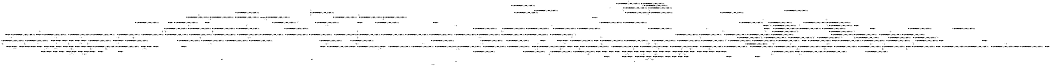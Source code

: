 digraph BCG {
size = "7, 10.5";
center = TRUE;
node [shape = circle];
0 [peripheries = 2];
0 -> 1 [label = "EX !0 !ATOMIC_EXCH_BRANCH (1, +1, TRUE, +1, 1, FALSE) !:0:1:2:"];
0 -> 2 [label = "EX !1 !ATOMIC_EXCH_BRANCH (1, +0, TRUE, +0, 1, TRUE) !:0:1:2:"];
0 -> 3 [label = "EX !2 !ATOMIC_EXCH_BRANCH (1, +1, TRUE, +0, 3, TRUE) !:0:1:2:"];
0 -> 4 [label = "EX !0 !ATOMIC_EXCH_BRANCH (1, +1, TRUE, +1, 1, FALSE) !:0:1:2:"];
1 -> 5 [label = "EX !2 !ATOMIC_EXCH_BRANCH (1, +1, TRUE, +0, 3, FALSE) !:0:1:2:"];
2 -> 6 [label = "EX !0 !ATOMIC_EXCH_BRANCH (1, +1, TRUE, +1, 1, FALSE) !:0:1:2:"];
2 -> 7 [label = "EX !2 !ATOMIC_EXCH_BRANCH (1, +1, TRUE, +0, 3, TRUE) !:0:1:2:"];
2 -> 8 [label = "EX !0 !ATOMIC_EXCH_BRANCH (1, +1, TRUE, +1, 1, FALSE) !:0:1:2:"];
2 -> 2 [label = "EX !1 !ATOMIC_EXCH_BRANCH (1, +0, TRUE, +0, 1, TRUE) !:0:1:2:"];
3 -> 9 [label = "EX !0 !ATOMIC_EXCH_BRANCH (1, +1, TRUE, +1, 1, TRUE) !:0:1:2:"];
3 -> 10 [label = "TERMINATE !2"];
3 -> 11 [label = "EX !1 !ATOMIC_EXCH_BRANCH (1, +0, TRUE, +0, 1, FALSE) !:0:1:2:"];
3 -> 12 [label = "EX !0 !ATOMIC_EXCH_BRANCH (1, +1, TRUE, +1, 1, TRUE) !:0:1:2:"];
4 -> 5 [label = "EX !2 !ATOMIC_EXCH_BRANCH (1, +1, TRUE, +0, 3, FALSE) !:0:1:2:"];
4 -> 13 [label = "TERMINATE !0"];
4 -> 14 [label = "EX !1 !ATOMIC_EXCH_BRANCH (1, +0, TRUE, +0, 1, FALSE) !:0:1:2:"];
4 -> 15 [label = "EX !2 !ATOMIC_EXCH_BRANCH (1, +1, TRUE, +0, 3, FALSE) !:0:1:2:"];
5 -> 16 [label = "EX !2 !ATOMIC_EXCH_BRANCH (1, +0, FALSE, +1, 1, TRUE) !:0:1:2:"];
6 -> 17 [label = "EX !1 !ATOMIC_EXCH_BRANCH (1, +0, TRUE, +0, 1, FALSE) !:0:1:2:"];
7 -> 18 [label = "EX !1 !ATOMIC_EXCH_BRANCH (1, +0, TRUE, +0, 1, FALSE) !:0:1:2:"];
7 -> 19 [label = "TERMINATE !2"];
7 -> 20 [label = "EX !0 !ATOMIC_EXCH_BRANCH (1, +1, TRUE, +1, 1, TRUE) !:0:1:2:"];
7 -> 11 [label = "EX !1 !ATOMIC_EXCH_BRANCH (1, +0, TRUE, +0, 1, FALSE) !:0:1:2:"];
8 -> 17 [label = "EX !1 !ATOMIC_EXCH_BRANCH (1, +0, TRUE, +0, 1, FALSE) !:0:1:2:"];
8 -> 21 [label = "TERMINATE !0"];
8 -> 22 [label = "EX !2 !ATOMIC_EXCH_BRANCH (1, +1, TRUE, +0, 3, FALSE) !:0:1:2:"];
8 -> 14 [label = "EX !1 !ATOMIC_EXCH_BRANCH (1, +0, TRUE, +0, 1, FALSE) !:0:1:2:"];
9 -> 23 [label = "EX !1 !ATOMIC_EXCH_BRANCH (1, +0, TRUE, +0, 1, FALSE) !:0:1:2:"];
10 -> 24 [label = "EX !0 !ATOMIC_EXCH_BRANCH (1, +1, TRUE, +1, 1, TRUE) !:0:1:"];
10 -> 25 [label = "EX !1 !ATOMIC_EXCH_BRANCH (1, +0, TRUE, +0, 1, FALSE) !:0:1:"];
10 -> 26 [label = "EX !0 !ATOMIC_EXCH_BRANCH (1, +1, TRUE, +1, 1, TRUE) !:0:1:"];
11 -> 27 [label = "EX !0 !ATOMIC_EXCH_BRANCH (1, +1, TRUE, +1, 1, FALSE) !:0:1:2:"];
11 -> 28 [label = "TERMINATE !1"];
11 -> 29 [label = "TERMINATE !2"];
11 -> 30 [label = "EX !0 !ATOMIC_EXCH_BRANCH (1, +1, TRUE, +1, 1, FALSE) !:0:1:2:"];
12 -> 23 [label = "EX !1 !ATOMIC_EXCH_BRANCH (1, +0, TRUE, +0, 1, FALSE) !:0:1:2:"];
12 -> 31 [label = "TERMINATE !2"];
12 -> 32 [label = "EX !1 !ATOMIC_EXCH_BRANCH (1, +0, TRUE, +0, 1, FALSE) !:0:1:2:"];
12 -> 12 [label = "EX !0 !ATOMIC_EXCH_BRANCH (1, +1, TRUE, +1, 1, TRUE) !:0:1:2:"];
13 -> 33 [label = "EX !2 !ATOMIC_EXCH_BRANCH (1, +1, TRUE, +0, 3, FALSE) !:1:2:"];
13 -> 34 [label = "EX !1 !ATOMIC_EXCH_BRANCH (1, +0, TRUE, +0, 1, FALSE) !:1:2:"];
13 -> 35 [label = "EX !2 !ATOMIC_EXCH_BRANCH (1, +1, TRUE, +0, 3, FALSE) !:1:2:"];
14 -> 27 [label = "EX !2 !ATOMIC_EXCH_BRANCH (1, +1, TRUE, +0, 3, TRUE) !:0:1:2:"];
14 -> 36 [label = "TERMINATE !1"];
14 -> 37 [label = "TERMINATE !0"];
14 -> 30 [label = "EX !2 !ATOMIC_EXCH_BRANCH (1, +1, TRUE, +0, 3, TRUE) !:0:1:2:"];
15 -> 16 [label = "EX !2 !ATOMIC_EXCH_BRANCH (1, +0, FALSE, +1, 1, TRUE) !:0:1:2:"];
15 -> 38 [label = "TERMINATE !0"];
15 -> 39 [label = "EX !1 !ATOMIC_EXCH_BRANCH (1, +0, TRUE, +0, 1, FALSE) !:0:1:2:"];
15 -> 40 [label = "EX !2 !ATOMIC_EXCH_BRANCH (1, +0, FALSE, +1, 1, TRUE) !:0:1:2:"];
16 -> 41 [label = "EX !1 !ATOMIC_EXCH_BRANCH (1, +0, TRUE, +0, 1, FALSE) !:0:1:2:"];
17 -> 27 [label = "EX !2 !ATOMIC_EXCH_BRANCH (1, +1, TRUE, +0, 3, TRUE) !:0:1:2:"];
18 -> 27 [label = "EX !0 !ATOMIC_EXCH_BRANCH (1, +1, TRUE, +1, 1, FALSE) !:0:1:2:"];
19 -> 42 [label = "EX !1 !ATOMIC_EXCH_BRANCH (1, +0, TRUE, +0, 1, FALSE) !:0:1:"];
19 -> 43 [label = "EX !0 !ATOMIC_EXCH_BRANCH (1, +1, TRUE, +1, 1, TRUE) !:0:1:"];
19 -> 25 [label = "EX !1 !ATOMIC_EXCH_BRANCH (1, +0, TRUE, +0, 1, FALSE) !:0:1:"];
20 -> 23 [label = "EX !1 !ATOMIC_EXCH_BRANCH (1, +0, TRUE, +0, 1, FALSE) !:0:1:2:"];
20 -> 44 [label = "TERMINATE !2"];
20 -> 32 [label = "EX !1 !ATOMIC_EXCH_BRANCH (1, +0, TRUE, +0, 1, FALSE) !:0:1:2:"];
20 -> 20 [label = "EX !0 !ATOMIC_EXCH_BRANCH (1, +1, TRUE, +1, 1, TRUE) !:0:1:2:"];
21 -> 45 [label = "EX !1 !ATOMIC_EXCH_BRANCH (1, +0, TRUE, +0, 1, FALSE) !:1:2:"];
21 -> 46 [label = "EX !2 !ATOMIC_EXCH_BRANCH (1, +1, TRUE, +0, 3, FALSE) !:1:2:"];
21 -> 34 [label = "EX !1 !ATOMIC_EXCH_BRANCH (1, +0, TRUE, +0, 1, FALSE) !:1:2:"];
22 -> 47 [label = "EX !1 !ATOMIC_EXCH_BRANCH (1, +0, TRUE, +0, 1, FALSE) !:0:1:2:"];
22 -> 48 [label = "TERMINATE !0"];
22 -> 49 [label = "EX !2 !ATOMIC_EXCH_BRANCH (1, +0, FALSE, +1, 1, TRUE) !:0:1:2:"];
22 -> 39 [label = "EX !1 !ATOMIC_EXCH_BRANCH (1, +0, TRUE, +0, 1, FALSE) !:0:1:2:"];
23 -> 27 [label = "EX !0 !ATOMIC_EXCH_BRANCH (1, +1, TRUE, +1, 1, FALSE) !:0:1:2:"];
24 -> 50 [label = "EX !1 !ATOMIC_EXCH_BRANCH (1, +0, TRUE, +0, 1, FALSE) !:0:1:"];
25 -> 51 [label = "EX !0 !ATOMIC_EXCH_BRANCH (1, +1, TRUE, +1, 1, FALSE) !:0:1:"];
25 -> 52 [label = "TERMINATE !1"];
25 -> 53 [label = "EX !0 !ATOMIC_EXCH_BRANCH (1, +1, TRUE, +1, 1, FALSE) !:0:1:"];
26 -> 50 [label = "EX !1 !ATOMIC_EXCH_BRANCH (1, +0, TRUE, +0, 1, FALSE) !:0:1:"];
26 -> 54 [label = "EX !1 !ATOMIC_EXCH_BRANCH (1, +0, TRUE, +0, 1, FALSE) !:0:1:"];
26 -> 26 [label = "EX !0 !ATOMIC_EXCH_BRANCH (1, +1, TRUE, +1, 1, TRUE) !:0:1:"];
27 -> 55 [label = "TERMINATE !0"];
28 -> 56 [label = "EX !0 !ATOMIC_EXCH_BRANCH (1, +1, TRUE, +1, 1, FALSE) !:0:2:"];
28 -> 52 [label = "TERMINATE !2"];
28 -> 57 [label = "EX !0 !ATOMIC_EXCH_BRANCH (1, +1, TRUE, +1, 1, FALSE) !:0:2:"];
29 -> 51 [label = "EX !0 !ATOMIC_EXCH_BRANCH (1, +1, TRUE, +1, 1, FALSE) !:0:1:"];
29 -> 52 [label = "TERMINATE !1"];
29 -> 53 [label = "EX !0 !ATOMIC_EXCH_BRANCH (1, +1, TRUE, +1, 1, FALSE) !:0:1:"];
30 -> 55 [label = "TERMINATE !0"];
30 -> 58 [label = "TERMINATE !1"];
30 -> 59 [label = "TERMINATE !2"];
30 -> 60 [label = "TERMINATE !0"];
31 -> 24 [label = "EX !0 !ATOMIC_EXCH_BRANCH (1, +1, TRUE, +1, 1, TRUE) !:0:1:"];
31 -> 54 [label = "EX !1 !ATOMIC_EXCH_BRANCH (1, +0, TRUE, +0, 1, FALSE) !:0:1:"];
31 -> 26 [label = "EX !0 !ATOMIC_EXCH_BRANCH (1, +1, TRUE, +1, 1, TRUE) !:0:1:"];
32 -> 27 [label = "EX !0 !ATOMIC_EXCH_BRANCH (1, +1, TRUE, +1, 1, FALSE) !:0:1:2:"];
32 -> 61 [label = "TERMINATE !1"];
32 -> 62 [label = "TERMINATE !2"];
32 -> 30 [label = "EX !0 !ATOMIC_EXCH_BRANCH (1, +1, TRUE, +1, 1, FALSE) !:0:1:2:"];
33 -> 63 [label = "EX !2 !ATOMIC_EXCH_BRANCH (1, +0, FALSE, +1, 1, TRUE) !:1:2:"];
34 -> 64 [label = "EX !2 !ATOMIC_EXCH_BRANCH (1, +1, TRUE, +0, 3, TRUE) !:1:2:"];
34 -> 65 [label = "TERMINATE !1"];
34 -> 66 [label = "EX !2 !ATOMIC_EXCH_BRANCH (1, +1, TRUE, +0, 3, TRUE) !:1:2:"];
35 -> 63 [label = "EX !2 !ATOMIC_EXCH_BRANCH (1, +0, FALSE, +1, 1, TRUE) !:1:2:"];
35 -> 67 [label = "EX !1 !ATOMIC_EXCH_BRANCH (1, +0, TRUE, +0, 1, FALSE) !:1:2:"];
35 -> 68 [label = "EX !2 !ATOMIC_EXCH_BRANCH (1, +0, FALSE, +1, 1, TRUE) !:1:2:"];
36 -> 56 [label = "EX !2 !ATOMIC_EXCH_BRANCH (1, +1, TRUE, +0, 3, TRUE) !:0:2:"];
36 -> 65 [label = "TERMINATE !0"];
36 -> 57 [label = "EX !2 !ATOMIC_EXCH_BRANCH (1, +1, TRUE, +0, 3, TRUE) !:0:2:"];
37 -> 64 [label = "EX !2 !ATOMIC_EXCH_BRANCH (1, +1, TRUE, +0, 3, TRUE) !:1:2:"];
37 -> 65 [label = "TERMINATE !1"];
37 -> 66 [label = "EX !2 !ATOMIC_EXCH_BRANCH (1, +1, TRUE, +0, 3, TRUE) !:1:2:"];
38 -> 63 [label = "EX !2 !ATOMIC_EXCH_BRANCH (1, +0, FALSE, +1, 1, TRUE) !:1:2:"];
38 -> 67 [label = "EX !1 !ATOMIC_EXCH_BRANCH (1, +0, TRUE, +0, 1, FALSE) !:1:2:"];
38 -> 68 [label = "EX !2 !ATOMIC_EXCH_BRANCH (1, +0, FALSE, +1, 1, TRUE) !:1:2:"];
39 -> 69 [label = "EX !2 !ATOMIC_EXCH_BRANCH (1, +0, FALSE, +1, 1, FALSE) !:0:1:2:"];
39 -> 70 [label = "TERMINATE !1"];
39 -> 71 [label = "TERMINATE !0"];
39 -> 72 [label = "EX !2 !ATOMIC_EXCH_BRANCH (1, +0, FALSE, +1, 1, FALSE) !:0:1:2:"];
40 -> 41 [label = "EX !1 !ATOMIC_EXCH_BRANCH (1, +0, TRUE, +0, 1, FALSE) !:0:1:2:"];
40 -> 73 [label = "TERMINATE !0"];
40 -> 74 [label = "EX !1 !ATOMIC_EXCH_BRANCH (1, +0, TRUE, +0, 1, FALSE) !:0:1:2:"];
40 -> 15 [label = "EX !2 !ATOMIC_EXCH_BRANCH (1, +1, TRUE, +0, 3, FALSE) !:0:1:2:"];
41 -> 27 [label = "EX !2 !ATOMIC_EXCH_BRANCH (1, +1, TRUE, +0, 3, TRUE) !:0:1:2:"];
42 -> 51 [label = "EX !0 !ATOMIC_EXCH_BRANCH (1, +1, TRUE, +1, 1, FALSE) !:0:1:"];
43 -> 50 [label = "EX !1 !ATOMIC_EXCH_BRANCH (1, +0, TRUE, +0, 1, FALSE) !:0:1:"];
43 -> 54 [label = "EX !1 !ATOMIC_EXCH_BRANCH (1, +0, TRUE, +0, 1, FALSE) !:0:1:"];
43 -> 43 [label = "EX !0 !ATOMIC_EXCH_BRANCH (1, +1, TRUE, +1, 1, TRUE) !:0:1:"];
44 -> 75 [label = "EX !0 !ATOMIC_EXCH_BRANCH (1, +1, TRUE, +1, 1, TRUE) !:0:1:"];
44 -> 54 [label = "EX !1 !ATOMIC_EXCH_BRANCH (1, +0, TRUE, +0, 1, FALSE) !:0:1:"];
44 -> 43 [label = "EX !0 !ATOMIC_EXCH_BRANCH (1, +1, TRUE, +1, 1, TRUE) !:0:1:"];
45 -> 64 [label = "EX !2 !ATOMIC_EXCH_BRANCH (1, +1, TRUE, +0, 3, TRUE) !:1:2:"];
46 -> 76 [label = "EX !1 !ATOMIC_EXCH_BRANCH (1, +0, TRUE, +0, 1, FALSE) !:1:2:"];
46 -> 77 [label = "EX !2 !ATOMIC_EXCH_BRANCH (1, +0, FALSE, +1, 1, TRUE) !:1:2:"];
46 -> 67 [label = "EX !1 !ATOMIC_EXCH_BRANCH (1, +0, TRUE, +0, 1, FALSE) !:1:2:"];
47 -> 69 [label = "EX !2 !ATOMIC_EXCH_BRANCH (1, +0, FALSE, +1, 1, FALSE) !:0:1:2:"];
48 -> 76 [label = "EX !1 !ATOMIC_EXCH_BRANCH (1, +0, TRUE, +0, 1, FALSE) !:1:2:"];
48 -> 77 [label = "EX !2 !ATOMIC_EXCH_BRANCH (1, +0, FALSE, +1, 1, TRUE) !:1:2:"];
48 -> 67 [label = "EX !1 !ATOMIC_EXCH_BRANCH (1, +0, TRUE, +0, 1, FALSE) !:1:2:"];
49 -> 41 [label = "EX !1 !ATOMIC_EXCH_BRANCH (1, +0, TRUE, +0, 1, FALSE) !:0:1:2:"];
49 -> 78 [label = "TERMINATE !0"];
49 -> 22 [label = "EX !2 !ATOMIC_EXCH_BRANCH (1, +1, TRUE, +0, 3, FALSE) !:0:1:2:"];
49 -> 74 [label = "EX !1 !ATOMIC_EXCH_BRANCH (1, +0, TRUE, +0, 1, FALSE) !:0:1:2:"];
50 -> 51 [label = "EX !0 !ATOMIC_EXCH_BRANCH (1, +1, TRUE, +1, 1, FALSE) !:0:1:"];
51 -> 79 [label = "TERMINATE !0"];
52 -> 80 [label = "EX !0 !ATOMIC_EXCH_BRANCH (1, +1, TRUE, +1, 1, FALSE) !:0:"];
52 -> 81 [label = "EX !0 !ATOMIC_EXCH_BRANCH (1, +1, TRUE, +1, 1, FALSE) !:0:"];
53 -> 79 [label = "TERMINATE !0"];
53 -> 82 [label = "TERMINATE !1"];
53 -> 83 [label = "TERMINATE !0"];
54 -> 51 [label = "EX !0 !ATOMIC_EXCH_BRANCH (1, +1, TRUE, +1, 1, FALSE) !:0:1:"];
54 -> 84 [label = "TERMINATE !1"];
54 -> 53 [label = "EX !0 !ATOMIC_EXCH_BRANCH (1, +1, TRUE, +1, 1, FALSE) !:0:1:"];
55 -> 79 [label = "TERMINATE !2"];
56 -> 85 [label = "TERMINATE !0"];
57 -> 85 [label = "TERMINATE !0"];
57 -> 82 [label = "TERMINATE !2"];
57 -> 86 [label = "TERMINATE !0"];
58 -> 85 [label = "TERMINATE !0"];
58 -> 82 [label = "TERMINATE !2"];
58 -> 86 [label = "TERMINATE !0"];
59 -> 79 [label = "TERMINATE !0"];
59 -> 82 [label = "TERMINATE !1"];
59 -> 83 [label = "TERMINATE !0"];
60 -> 79 [label = "TERMINATE !2"];
60 -> 86 [label = "TERMINATE !1"];
60 -> 83 [label = "TERMINATE !2"];
61 -> 56 [label = "EX !0 !ATOMIC_EXCH_BRANCH (1, +1, TRUE, +1, 1, FALSE) !:0:2:"];
61 -> 84 [label = "TERMINATE !2"];
61 -> 57 [label = "EX !0 !ATOMIC_EXCH_BRANCH (1, +1, TRUE, +1, 1, FALSE) !:0:2:"];
62 -> 51 [label = "EX !0 !ATOMIC_EXCH_BRANCH (1, +1, TRUE, +1, 1, FALSE) !:0:1:"];
62 -> 84 [label = "TERMINATE !1"];
62 -> 53 [label = "EX !0 !ATOMIC_EXCH_BRANCH (1, +1, TRUE, +1, 1, FALSE) !:0:1:"];
63 -> 87 [label = "EX !1 !ATOMIC_EXCH_BRANCH (1, +0, TRUE, +0, 1, FALSE) !:1:2:"];
64 -> 79 [label = "TERMINATE !2"];
65 -> 88 [label = "EX !2 !ATOMIC_EXCH_BRANCH (1, +1, TRUE, +0, 3, TRUE) !:2:"];
65 -> 89 [label = "EX !2 !ATOMIC_EXCH_BRANCH (1, +1, TRUE, +0, 3, TRUE) !:2:"];
66 -> 79 [label = "TERMINATE !2"];
66 -> 86 [label = "TERMINATE !1"];
66 -> 83 [label = "TERMINATE !2"];
67 -> 90 [label = "EX !2 !ATOMIC_EXCH_BRANCH (1, +0, FALSE, +1, 1, FALSE) !:1:2:"];
67 -> 91 [label = "TERMINATE !1"];
67 -> 92 [label = "EX !2 !ATOMIC_EXCH_BRANCH (1, +0, FALSE, +1, 1, FALSE) !:1:2:"];
68 -> 87 [label = "EX !1 !ATOMIC_EXCH_BRANCH (1, +0, TRUE, +0, 1, FALSE) !:1:2:"];
68 -> 93 [label = "EX !1 !ATOMIC_EXCH_BRANCH (1, +0, TRUE, +0, 1, FALSE) !:1:2:"];
68 -> 35 [label = "EX !2 !ATOMIC_EXCH_BRANCH (1, +1, TRUE, +0, 3, FALSE) !:1:2:"];
69 -> 94 [label = "TERMINATE !0"];
70 -> 95 [label = "EX !2 !ATOMIC_EXCH_BRANCH (1, +0, FALSE, +1, 1, FALSE) !:0:2:"];
70 -> 91 [label = "TERMINATE !0"];
70 -> 96 [label = "EX !2 !ATOMIC_EXCH_BRANCH (1, +0, FALSE, +1, 1, FALSE) !:0:2:"];
71 -> 90 [label = "EX !2 !ATOMIC_EXCH_BRANCH (1, +0, FALSE, +1, 1, FALSE) !:1:2:"];
71 -> 91 [label = "TERMINATE !1"];
71 -> 92 [label = "EX !2 !ATOMIC_EXCH_BRANCH (1, +0, FALSE, +1, 1, FALSE) !:1:2:"];
72 -> 94 [label = "TERMINATE !0"];
72 -> 97 [label = "TERMINATE !1"];
72 -> 98 [label = "TERMINATE !2"];
72 -> 99 [label = "TERMINATE !0"];
73 -> 33 [label = "EX !2 !ATOMIC_EXCH_BRANCH (1, +1, TRUE, +0, 3, FALSE) !:1:2:"];
73 -> 93 [label = "EX !1 !ATOMIC_EXCH_BRANCH (1, +0, TRUE, +0, 1, FALSE) !:1:2:"];
73 -> 35 [label = "EX !2 !ATOMIC_EXCH_BRANCH (1, +1, TRUE, +0, 3, FALSE) !:1:2:"];
74 -> 27 [label = "EX !2 !ATOMIC_EXCH_BRANCH (1, +1, TRUE, +0, 3, TRUE) !:0:1:2:"];
74 -> 100 [label = "TERMINATE !1"];
74 -> 101 [label = "TERMINATE !0"];
74 -> 30 [label = "EX !2 !ATOMIC_EXCH_BRANCH (1, +1, TRUE, +0, 3, TRUE) !:0:1:2:"];
75 -> 50 [label = "EX !1 !ATOMIC_EXCH_BRANCH (1, +0, TRUE, +0, 1, FALSE) !:0:1:"];
76 -> 90 [label = "EX !2 !ATOMIC_EXCH_BRANCH (1, +0, FALSE, +1, 1, FALSE) !:1:2:"];
77 -> 87 [label = "EX !1 !ATOMIC_EXCH_BRANCH (1, +0, TRUE, +0, 1, FALSE) !:1:2:"];
77 -> 46 [label = "EX !2 !ATOMIC_EXCH_BRANCH (1, +1, TRUE, +0, 3, FALSE) !:1:2:"];
77 -> 93 [label = "EX !1 !ATOMIC_EXCH_BRANCH (1, +0, TRUE, +0, 1, FALSE) !:1:2:"];
78 -> 87 [label = "EX !1 !ATOMIC_EXCH_BRANCH (1, +0, TRUE, +0, 1, FALSE) !:1:2:"];
78 -> 46 [label = "EX !2 !ATOMIC_EXCH_BRANCH (1, +1, TRUE, +0, 3, FALSE) !:1:2:"];
78 -> 93 [label = "EX !1 !ATOMIC_EXCH_BRANCH (1, +0, TRUE, +0, 1, FALSE) !:1:2:"];
79 -> 102 [label = "TERMINATE !1"];
80 -> 102 [label = "TERMINATE !0"];
81 -> 102 [label = "TERMINATE !0"];
81 -> 103 [label = "TERMINATE !0"];
82 -> 102 [label = "TERMINATE !0"];
82 -> 103 [label = "TERMINATE !0"];
83 -> 102 [label = "TERMINATE !1"];
83 -> 103 [label = "TERMINATE !1"];
84 -> 80 [label = "EX !0 !ATOMIC_EXCH_BRANCH (1, +1, TRUE, +1, 1, FALSE) !:0:"];
84 -> 81 [label = "EX !0 !ATOMIC_EXCH_BRANCH (1, +1, TRUE, +1, 1, FALSE) !:0:"];
85 -> 102 [label = "TERMINATE !2"];
86 -> 102 [label = "TERMINATE !2"];
86 -> 103 [label = "TERMINATE !2"];
87 -> 64 [label = "EX !2 !ATOMIC_EXCH_BRANCH (1, +1, TRUE, +0, 3, TRUE) !:1:2:"];
88 -> 102 [label = "TERMINATE !2"];
89 -> 102 [label = "TERMINATE !2"];
89 -> 103 [label = "TERMINATE !2"];
90 -> 104 [label = "TERMINATE !2"];
91 -> 105 [label = "EX !2 !ATOMIC_EXCH_BRANCH (1, +0, FALSE, +1, 1, FALSE) !:2:"];
91 -> 106 [label = "EX !2 !ATOMIC_EXCH_BRANCH (1, +0, FALSE, +1, 1, FALSE) !:2:"];
92 -> 104 [label = "TERMINATE !2"];
92 -> 107 [label = "TERMINATE !1"];
92 -> 108 [label = "TERMINATE !2"];
93 -> 64 [label = "EX !2 !ATOMIC_EXCH_BRANCH (1, +1, TRUE, +0, 3, TRUE) !:1:2:"];
93 -> 109 [label = "TERMINATE !1"];
93 -> 66 [label = "EX !2 !ATOMIC_EXCH_BRANCH (1, +1, TRUE, +0, 3, TRUE) !:1:2:"];
94 -> 104 [label = "TERMINATE !2"];
95 -> 110 [label = "TERMINATE !0"];
96 -> 110 [label = "TERMINATE !0"];
96 -> 111 [label = "TERMINATE !2"];
96 -> 107 [label = "TERMINATE !0"];
97 -> 110 [label = "TERMINATE !0"];
97 -> 111 [label = "TERMINATE !2"];
97 -> 107 [label = "TERMINATE !0"];
98 -> 104 [label = "TERMINATE !0"];
98 -> 111 [label = "TERMINATE !1"];
98 -> 108 [label = "TERMINATE !0"];
99 -> 104 [label = "TERMINATE !2"];
99 -> 107 [label = "TERMINATE !1"];
99 -> 108 [label = "TERMINATE !2"];
100 -> 56 [label = "EX !2 !ATOMIC_EXCH_BRANCH (1, +1, TRUE, +0, 3, TRUE) !:0:2:"];
100 -> 109 [label = "TERMINATE !0"];
100 -> 57 [label = "EX !2 !ATOMIC_EXCH_BRANCH (1, +1, TRUE, +0, 3, TRUE) !:0:2:"];
101 -> 64 [label = "EX !2 !ATOMIC_EXCH_BRANCH (1, +1, TRUE, +0, 3, TRUE) !:1:2:"];
101 -> 109 [label = "TERMINATE !1"];
101 -> 66 [label = "EX !2 !ATOMIC_EXCH_BRANCH (1, +1, TRUE, +0, 3, TRUE) !:1:2:"];
102 -> 112 [label = "exit"];
103 -> 112 [label = "exit"];
104 -> 113 [label = "TERMINATE !1"];
105 -> 113 [label = "TERMINATE !2"];
106 -> 113 [label = "TERMINATE !2"];
106 -> 114 [label = "TERMINATE !2"];
107 -> 113 [label = "TERMINATE !2"];
107 -> 114 [label = "TERMINATE !2"];
108 -> 113 [label = "TERMINATE !1"];
108 -> 114 [label = "TERMINATE !1"];
109 -> 88 [label = "EX !2 !ATOMIC_EXCH_BRANCH (1, +1, TRUE, +0, 3, TRUE) !:2:"];
109 -> 89 [label = "EX !2 !ATOMIC_EXCH_BRANCH (1, +1, TRUE, +0, 3, TRUE) !:2:"];
110 -> 113 [label = "TERMINATE !2"];
111 -> 113 [label = "TERMINATE !0"];
111 -> 114 [label = "TERMINATE !0"];
113 -> 112 [label = "exit"];
114 -> 112 [label = "exit"];
}
